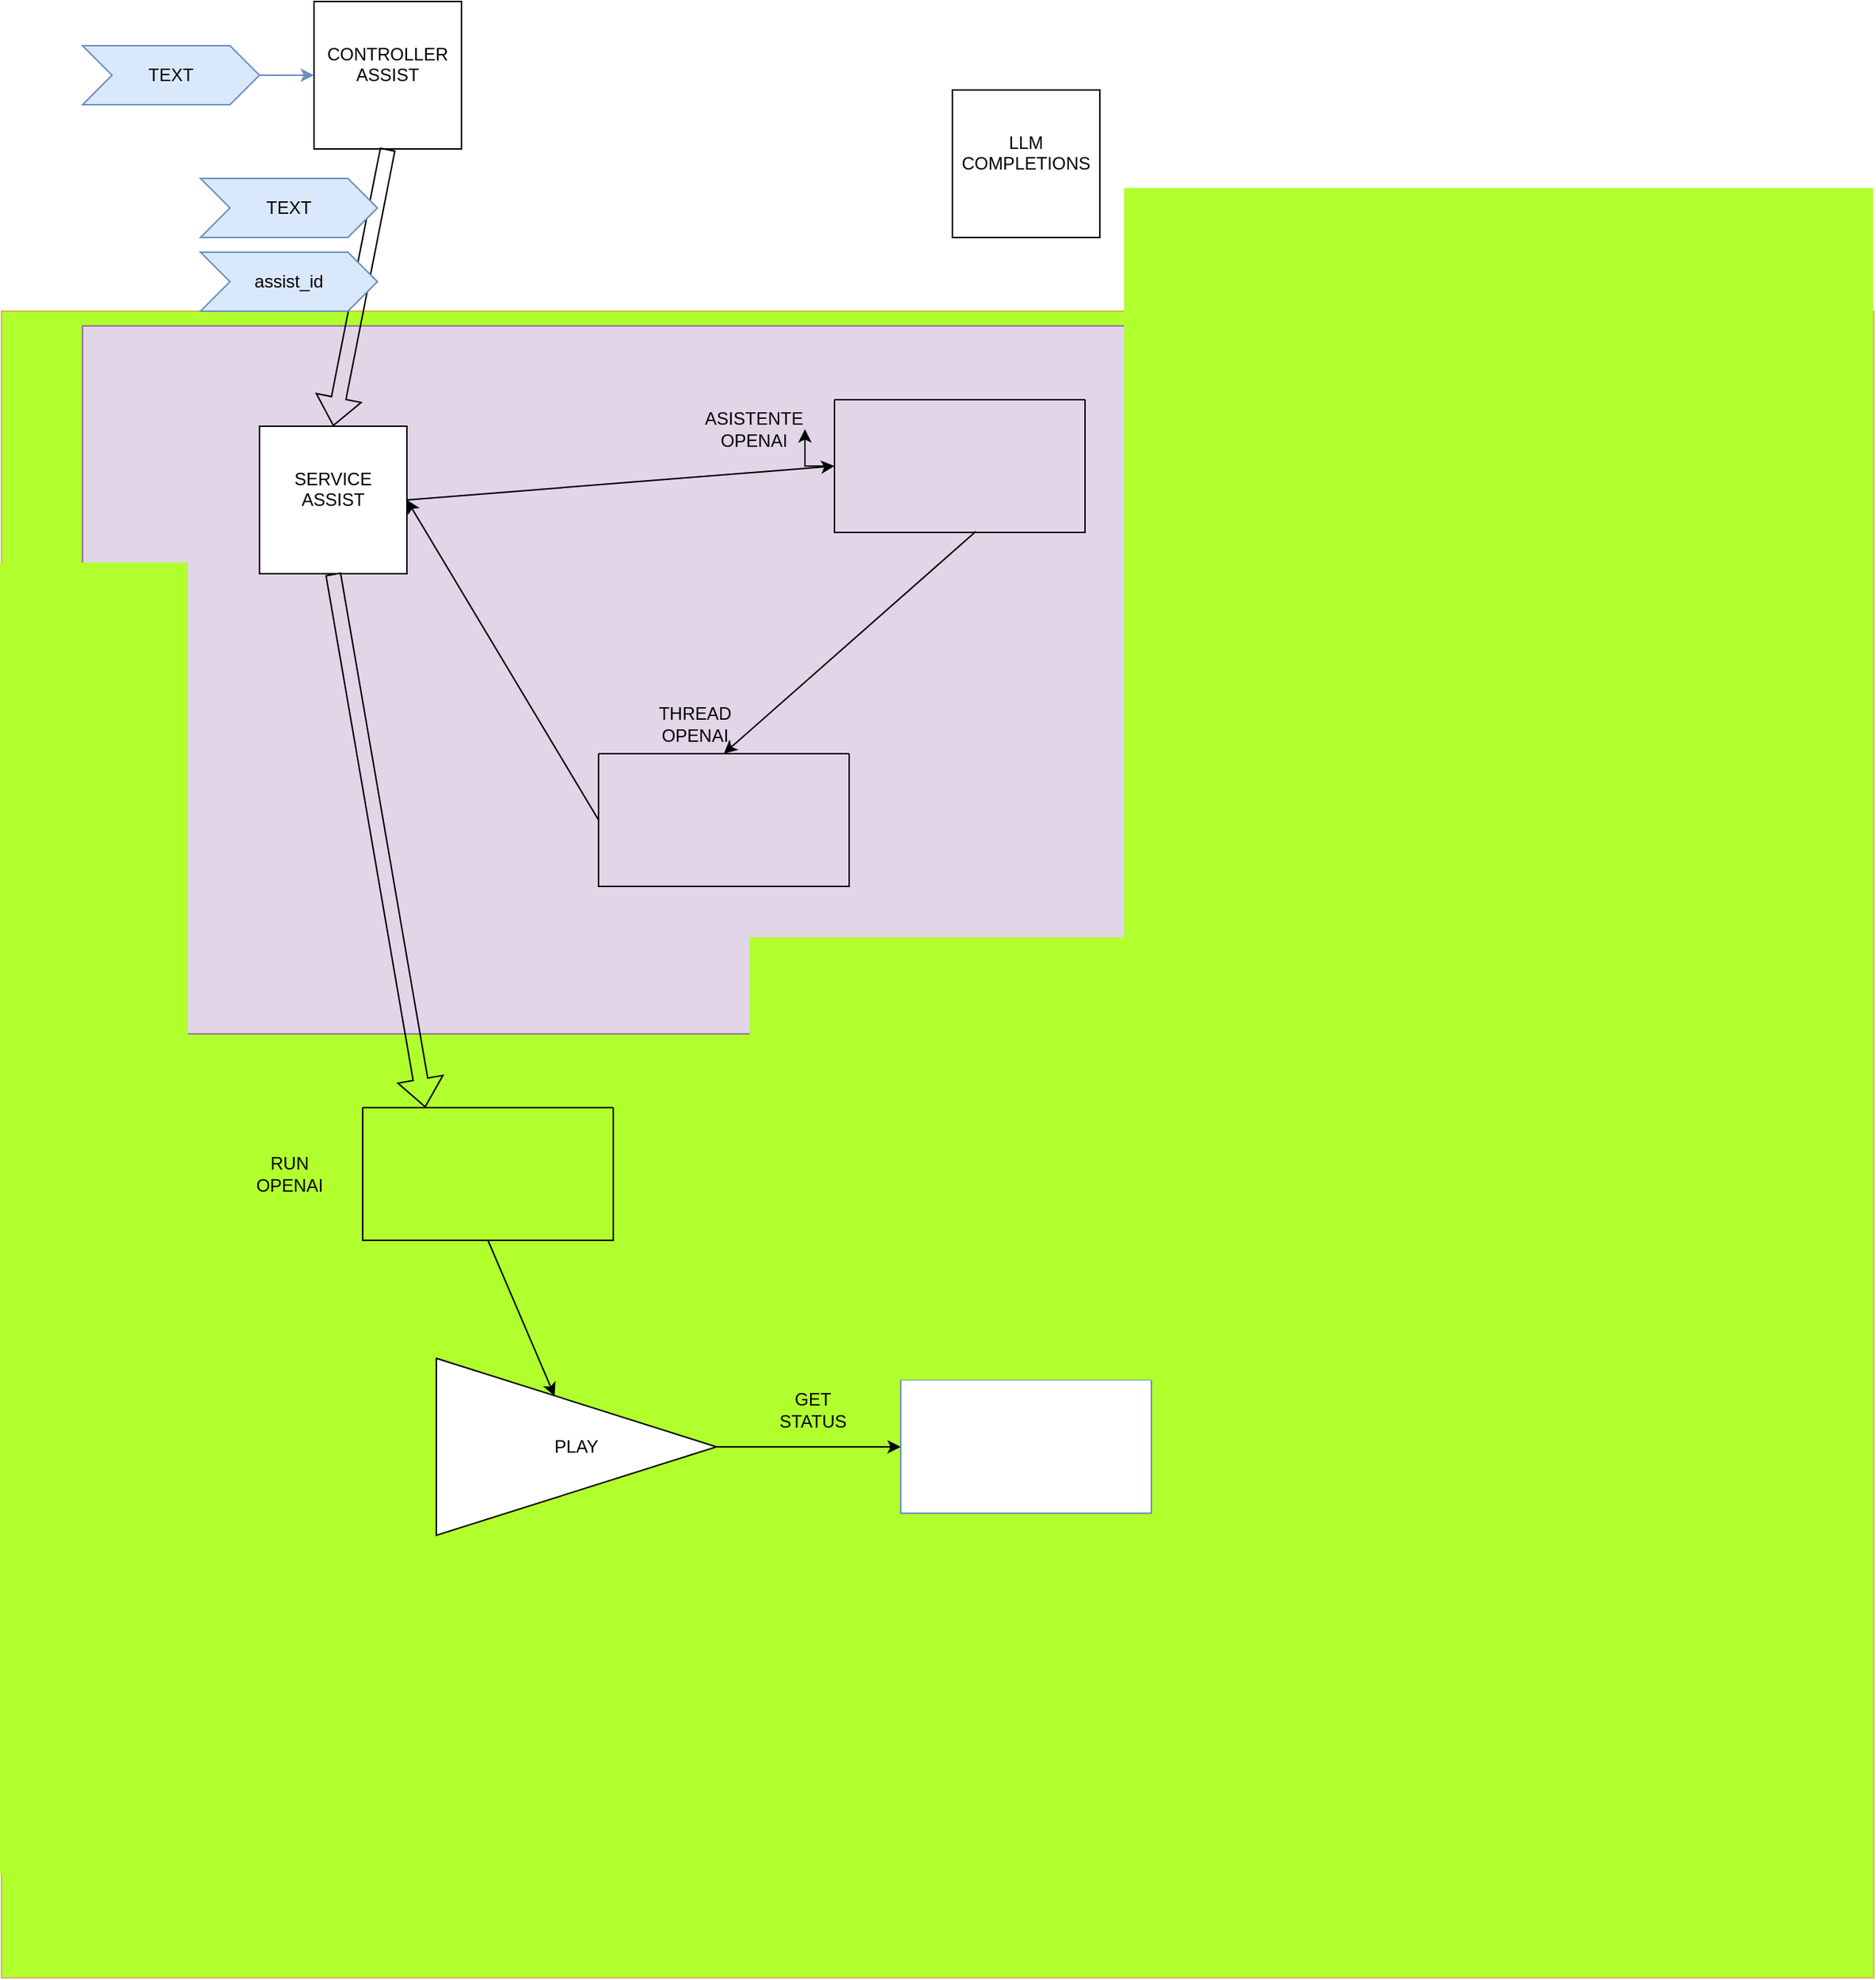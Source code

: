 <mxfile version="24.5.2" type="github">
  <diagram name="Página-1" id="vKtlofxQi3k7T-awhL2F">
    <mxGraphModel dx="3457" dy="1913" grid="1" gridSize="10" guides="1" tooltips="1" connect="1" arrows="1" fold="1" page="1" pageScale="1" pageWidth="2339" pageHeight="3300" math="0" shadow="0">
      <root>
        <mxCell id="0" />
        <mxCell id="1" parent="0" />
        <mxCell id="aYIWuo1kJYECvoePrchr-76" value="" style="whiteSpace=wrap;html=1;fillColor=#B2FF2E;strokeColor=#d6b656;" vertex="1" parent="1">
          <mxGeometry x="535" y="990" width="1270" height="1130" as="geometry" />
        </mxCell>
        <mxCell id="aYIWuo1kJYECvoePrchr-74" value="" style="whiteSpace=wrap;html=1;fillColor=#e1d5e7;strokeColor=#9673a6;" vertex="1" parent="1">
          <mxGeometry x="590" y="1000" width="850" height="480" as="geometry" />
        </mxCell>
        <mxCell id="aYIWuo1kJYECvoePrchr-1" value="CONTROLLER&lt;div&gt;ASSIST&lt;/div&gt;&lt;div&gt;&lt;br&gt;&lt;/div&gt;" style="whiteSpace=wrap;html=1;aspect=fixed;" vertex="1" parent="1">
          <mxGeometry x="747" y="780" width="100" height="100" as="geometry" />
        </mxCell>
        <mxCell id="aYIWuo1kJYECvoePrchr-2" value="&lt;div&gt;LLM COMPLETIONS&lt;/div&gt;&lt;div&gt;&lt;br&gt;&lt;/div&gt;" style="whiteSpace=wrap;html=1;aspect=fixed;" vertex="1" parent="1">
          <mxGeometry x="1180" y="840" width="100" height="100" as="geometry" />
        </mxCell>
        <mxCell id="aYIWuo1kJYECvoePrchr-4" value="&lt;div&gt;SERVICE&lt;/div&gt;&lt;div&gt;ASSIST&lt;/div&gt;&lt;div&gt;&lt;br&gt;&lt;/div&gt;" style="whiteSpace=wrap;html=1;aspect=fixed;" vertex="1" parent="1">
          <mxGeometry x="710" y="1068" width="100" height="100" as="geometry" />
        </mxCell>
        <mxCell id="aYIWuo1kJYECvoePrchr-7" value="" style="edgeStyle=orthogonalEdgeStyle;rounded=0;orthogonalLoop=1;jettySize=auto;html=1;fillColor=#dae8fc;strokeColor=#6c8ebf;" edge="1" parent="1" source="aYIWuo1kJYECvoePrchr-6" target="aYIWuo1kJYECvoePrchr-1">
          <mxGeometry relative="1" as="geometry" />
        </mxCell>
        <mxCell id="aYIWuo1kJYECvoePrchr-6" value="TEXT" style="shape=step;perimeter=stepPerimeter;whiteSpace=wrap;html=1;fixedSize=1;fillColor=#dae8fc;strokeColor=#6c8ebf;" vertex="1" parent="1">
          <mxGeometry x="590" y="810" width="120" height="40" as="geometry" />
        </mxCell>
        <mxCell id="aYIWuo1kJYECvoePrchr-8" value="" style="shape=flexArrow;endArrow=classic;html=1;rounded=0;exitX=0.5;exitY=1;exitDx=0;exitDy=0;entryX=0.5;entryY=0;entryDx=0;entryDy=0;" edge="1" parent="1" source="aYIWuo1kJYECvoePrchr-1" target="aYIWuo1kJYECvoePrchr-4">
          <mxGeometry width="50" height="50" relative="1" as="geometry">
            <mxPoint x="750" y="890" as="sourcePoint" />
            <mxPoint x="800" y="840" as="targetPoint" />
          </mxGeometry>
        </mxCell>
        <mxCell id="aYIWuo1kJYECvoePrchr-9" value="TEXT" style="shape=step;perimeter=stepPerimeter;whiteSpace=wrap;html=1;fixedSize=1;fillColor=#dae8fc;strokeColor=#6c8ebf;" vertex="1" parent="1">
          <mxGeometry x="670" y="900" width="120" height="40" as="geometry" />
        </mxCell>
        <mxCell id="aYIWuo1kJYECvoePrchr-75" value="" style="edgeStyle=orthogonalEdgeStyle;rounded=0;orthogonalLoop=1;jettySize=auto;html=1;" edge="1" parent="1" source="aYIWuo1kJYECvoePrchr-10" target="aYIWuo1kJYECvoePrchr-57">
          <mxGeometry relative="1" as="geometry" />
        </mxCell>
        <mxCell id="aYIWuo1kJYECvoePrchr-10" value="" style="swimlane;startSize=0;" vertex="1" collapsed="1" parent="1">
          <mxGeometry x="1100" y="1050" width="170" height="90" as="geometry">
            <mxRectangle x="1100" y="1050" width="580" height="470" as="alternateBounds" />
          </mxGeometry>
        </mxCell>
        <mxCell id="aYIWuo1kJYECvoePrchr-20" value="" style="whiteSpace=wrap;html=1;aspect=fixed;fillColor=#d5e8d4;strokeColor=#82b366;" vertex="1" parent="aYIWuo1kJYECvoePrchr-10">
          <mxGeometry x="10" y="20" width="340" height="340" as="geometry" />
        </mxCell>
        <mxCell id="aYIWuo1kJYECvoePrchr-14" value="asistente&lt;div&gt;openAI&lt;/div&gt;" style="whiteSpace=wrap;html=1;aspect=fixed;" vertex="1" parent="aYIWuo1kJYECvoePrchr-10">
          <mxGeometry x="230" y="100" width="80" height="80" as="geometry" />
        </mxCell>
        <mxCell id="aYIWuo1kJYECvoePrchr-15" value="Instrucciones" style="shape=step;perimeter=stepPerimeter;whiteSpace=wrap;html=1;fixedSize=1;" vertex="1" parent="aYIWuo1kJYECvoePrchr-10">
          <mxGeometry x="10" y="100" width="150" height="30" as="geometry" />
        </mxCell>
        <mxCell id="aYIWuo1kJYECvoePrchr-13" value="Misión" style="shape=step;perimeter=stepPerimeter;whiteSpace=wrap;html=1;fixedSize=1;" vertex="1" parent="aYIWuo1kJYECvoePrchr-10">
          <mxGeometry x="10" y="50" width="150" height="30" as="geometry" />
        </mxCell>
        <mxCell id="aYIWuo1kJYECvoePrchr-16" value="comandos" style="shape=step;perimeter=stepPerimeter;whiteSpace=wrap;html=1;fixedSize=1;" vertex="1" parent="aYIWuo1kJYECvoePrchr-10">
          <mxGeometry x="10" y="155" width="150" height="30" as="geometry" />
        </mxCell>
        <mxCell id="aYIWuo1kJYECvoePrchr-17" value="PERSONA" style="shape=step;perimeter=stepPerimeter;whiteSpace=wrap;html=1;fixedSize=1;" vertex="1" parent="aYIWuo1kJYECvoePrchr-10">
          <mxGeometry x="10" y="210" width="150" height="30" as="geometry" />
        </mxCell>
        <mxCell id="aYIWuo1kJYECvoePrchr-18" value="&lt;div&gt;NORMAS&lt;/div&gt;" style="shape=step;perimeter=stepPerimeter;whiteSpace=wrap;html=1;fixedSize=1;" vertex="1" parent="aYIWuo1kJYECvoePrchr-10">
          <mxGeometry x="10" y="270" width="150" height="30" as="geometry" />
        </mxCell>
        <mxCell id="aYIWuo1kJYECvoePrchr-19" value="&lt;div&gt;examples&lt;/div&gt;" style="shape=step;perimeter=stepPerimeter;whiteSpace=wrap;html=1;fixedSize=1;" vertex="1" parent="aYIWuo1kJYECvoePrchr-10">
          <mxGeometry x="180" y="270" width="150" height="30" as="geometry" />
        </mxCell>
        <mxCell id="aYIWuo1kJYECvoePrchr-21" value="model" style="rounded=1;whiteSpace=wrap;html=1;" vertex="1" parent="aYIWuo1kJYECvoePrchr-10">
          <mxGeometry x="30" y="390" width="110" height="40" as="geometry" />
        </mxCell>
        <mxCell id="aYIWuo1kJYECvoePrchr-22" value="tools" style="rounded=1;whiteSpace=wrap;html=1;" vertex="1" parent="aYIWuo1kJYECvoePrchr-10">
          <mxGeometry x="180" y="390" width="110" height="40" as="geometry" />
        </mxCell>
        <mxCell id="aYIWuo1kJYECvoePrchr-23" value="temperature" style="rounded=1;whiteSpace=wrap;html=1;" vertex="1" parent="aYIWuo1kJYECvoePrchr-10">
          <mxGeometry x="440" y="320" width="110" height="40" as="geometry" />
        </mxCell>
        <mxCell id="aYIWuo1kJYECvoePrchr-24" value="top-p" style="rounded=1;whiteSpace=wrap;html=1;" vertex="1" parent="aYIWuo1kJYECvoePrchr-10">
          <mxGeometry x="440" y="390" width="110" height="40" as="geometry" />
        </mxCell>
        <mxCell id="aYIWuo1kJYECvoePrchr-12" value="assist_id" style="shape=step;perimeter=stepPerimeter;whiteSpace=wrap;html=1;fixedSize=1;fillColor=#dae8fc;strokeColor=#6c8ebf;" vertex="1" parent="1">
          <mxGeometry x="670" y="950" width="120" height="40" as="geometry" />
        </mxCell>
        <mxCell id="aYIWuo1kJYECvoePrchr-55" value="" style="endArrow=classic;html=1;rounded=0;exitX=1;exitY=0.5;exitDx=0;exitDy=0;entryX=0;entryY=0.5;entryDx=0;entryDy=0;" edge="1" parent="1" source="aYIWuo1kJYECvoePrchr-4" target="aYIWuo1kJYECvoePrchr-10">
          <mxGeometry width="50" height="50" relative="1" as="geometry">
            <mxPoint x="780" y="1060" as="sourcePoint" />
            <mxPoint x="830" y="1010" as="targetPoint" />
          </mxGeometry>
        </mxCell>
        <mxCell id="aYIWuo1kJYECvoePrchr-57" value="ASISTENTE&lt;div&gt;OPENAI&lt;/div&gt;" style="text;html=1;align=center;verticalAlign=middle;resizable=0;points=[];autosize=1;strokeColor=none;fillColor=none;" vertex="1" parent="1">
          <mxGeometry x="1000" y="1050" width="90" height="40" as="geometry" />
        </mxCell>
        <mxCell id="aYIWuo1kJYECvoePrchr-58" value="" style="swimlane;startSize=0;" vertex="1" collapsed="1" parent="1">
          <mxGeometry x="940" y="1290" width="170" height="90" as="geometry">
            <mxRectangle x="940" y="1290" width="410" height="160" as="alternateBounds" />
          </mxGeometry>
        </mxCell>
        <mxCell id="aYIWuo1kJYECvoePrchr-59" value="" style="whiteSpace=wrap;html=1;fillColor=#f8cecc;strokeColor=#b85450;" vertex="1" parent="aYIWuo1kJYECvoePrchr-58">
          <mxGeometry x="10" y="20" width="340" height="130" as="geometry" />
        </mxCell>
        <mxCell id="aYIWuo1kJYECvoePrchr-60" value="thread" style="whiteSpace=wrap;html=1;aspect=fixed;" vertex="1" parent="aYIWuo1kJYECvoePrchr-58">
          <mxGeometry x="230" y="45" width="80" height="80" as="geometry" />
        </mxCell>
        <mxCell id="aYIWuo1kJYECvoePrchr-62" value="asistente_id" style="shape=step;perimeter=stepPerimeter;whiteSpace=wrap;html=1;fixedSize=1;" vertex="1" parent="aYIWuo1kJYECvoePrchr-58">
          <mxGeometry x="20" y="60" width="150" height="30" as="geometry" />
        </mxCell>
        <mxCell id="aYIWuo1kJYECvoePrchr-72" value="" style="endArrow=classic;html=1;rounded=0;exitX=0.564;exitY=0.993;exitDx=0;exitDy=0;entryX=0.5;entryY=0;entryDx=0;entryDy=0;exitPerimeter=0;" edge="1" parent="1" source="aYIWuo1kJYECvoePrchr-10" target="aYIWuo1kJYECvoePrchr-58">
          <mxGeometry width="50" height="50" relative="1" as="geometry">
            <mxPoint x="880" y="1390" as="sourcePoint" />
            <mxPoint x="930" y="1340" as="targetPoint" />
          </mxGeometry>
        </mxCell>
        <mxCell id="aYIWuo1kJYECvoePrchr-73" value="&lt;div&gt;THREAD&lt;/div&gt;&lt;div&gt;OPENAI&lt;/div&gt;" style="text;html=1;align=center;verticalAlign=middle;resizable=0;points=[];autosize=1;strokeColor=none;fillColor=none;" vertex="1" parent="1">
          <mxGeometry x="970" y="1250" width="70" height="40" as="geometry" />
        </mxCell>
        <mxCell id="aYIWuo1kJYECvoePrchr-78" value="" style="swimlane;startSize=0;" vertex="1" collapsed="1" parent="1">
          <mxGeometry x="780" y="1530" width="170" height="90" as="geometry">
            <mxRectangle x="780" y="1530" width="550" height="250" as="alternateBounds" />
          </mxGeometry>
        </mxCell>
        <mxCell id="aYIWuo1kJYECvoePrchr-79" value="" style="whiteSpace=wrap;html=1;fillColor=#f8cecc;strokeColor=#b85450;" vertex="1" parent="aYIWuo1kJYECvoePrchr-78">
          <mxGeometry x="10" y="20" width="410" height="180" as="geometry" />
        </mxCell>
        <mxCell id="aYIWuo1kJYECvoePrchr-80" value="RUN" style="whiteSpace=wrap;html=1;aspect=fixed;" vertex="1" parent="aYIWuo1kJYECvoePrchr-78">
          <mxGeometry x="230" y="45" width="80" height="80" as="geometry" />
        </mxCell>
        <mxCell id="aYIWuo1kJYECvoePrchr-81" value="asistente_id" style="shape=step;perimeter=stepPerimeter;whiteSpace=wrap;html=1;fixedSize=1;" vertex="1" parent="aYIWuo1kJYECvoePrchr-78">
          <mxGeometry x="20" y="30" width="140" height="20" as="geometry" />
        </mxCell>
        <mxCell id="aYIWuo1kJYECvoePrchr-83" value="thread_id" style="shape=step;perimeter=stepPerimeter;whiteSpace=wrap;html=1;fixedSize=1;" vertex="1" parent="aYIWuo1kJYECvoePrchr-78">
          <mxGeometry x="20" y="60" width="140" height="20" as="geometry" />
        </mxCell>
        <mxCell id="aYIWuo1kJYECvoePrchr-85" value="start message user" style="shape=step;perimeter=stepPerimeter;whiteSpace=wrap;html=1;fixedSize=1;" vertex="1" parent="aYIWuo1kJYECvoePrchr-78">
          <mxGeometry x="20" y="90" width="140" height="20" as="geometry" />
        </mxCell>
        <mxCell id="aYIWuo1kJYECvoePrchr-86" value="add more instructs" style="shape=step;perimeter=stepPerimeter;whiteSpace=wrap;html=1;fixedSize=1;fillColor=#a20025;fontColor=#ffffff;strokeColor=#6F0000;" vertex="1" parent="aYIWuo1kJYECvoePrchr-78">
          <mxGeometry x="20" y="125" width="140" height="20" as="geometry" />
        </mxCell>
        <mxCell id="aYIWuo1kJYECvoePrchr-87" value="add more tools" style="shape=step;perimeter=stepPerimeter;whiteSpace=wrap;html=1;fixedSize=1;fillColor=#a20025;fontColor=#ffffff;strokeColor=#6F0000;" vertex="1" parent="aYIWuo1kJYECvoePrchr-78">
          <mxGeometry x="20" y="160" width="140" height="20" as="geometry" />
        </mxCell>
        <mxCell id="aYIWuo1kJYECvoePrchr-82" value="" style="endArrow=classic;html=1;rounded=0;exitX=0;exitY=0.5;exitDx=0;exitDy=0;entryX=1;entryY=0.5;entryDx=0;entryDy=0;" edge="1" parent="1" source="aYIWuo1kJYECvoePrchr-58" target="aYIWuo1kJYECvoePrchr-4">
          <mxGeometry width="50" height="50" relative="1" as="geometry">
            <mxPoint x="1160" y="1460" as="sourcePoint" />
            <mxPoint x="1210" y="1410" as="targetPoint" />
          </mxGeometry>
        </mxCell>
        <mxCell id="aYIWuo1kJYECvoePrchr-88" value="" style="shape=flexArrow;endArrow=classic;html=1;rounded=0;exitX=0.5;exitY=1;exitDx=0;exitDy=0;entryX=0.25;entryY=0;entryDx=0;entryDy=0;" edge="1" parent="1" source="aYIWuo1kJYECvoePrchr-4" target="aYIWuo1kJYECvoePrchr-78">
          <mxGeometry width="50" height="50" relative="1" as="geometry">
            <mxPoint x="1060" y="1630" as="sourcePoint" />
            <mxPoint x="1110" y="1580" as="targetPoint" />
          </mxGeometry>
        </mxCell>
        <mxCell id="aYIWuo1kJYECvoePrchr-89" value="&lt;div&gt;RUN&lt;/div&gt;&lt;div&gt;OPENAI&lt;/div&gt;" style="text;html=1;align=center;verticalAlign=middle;resizable=0;points=[];autosize=1;strokeColor=none;fillColor=none;" vertex="1" parent="1">
          <mxGeometry x="695" y="1555" width="70" height="40" as="geometry" />
        </mxCell>
        <mxCell id="aYIWuo1kJYECvoePrchr-172" style="edgeStyle=orthogonalEdgeStyle;rounded=0;orthogonalLoop=1;jettySize=auto;html=1;entryX=0;entryY=0.5;entryDx=0;entryDy=0;" edge="1" parent="1" source="aYIWuo1kJYECvoePrchr-90" target="aYIWuo1kJYECvoePrchr-132">
          <mxGeometry relative="1" as="geometry" />
        </mxCell>
        <mxCell id="aYIWuo1kJYECvoePrchr-90" value="PLAY" style="triangle;whiteSpace=wrap;html=1;" vertex="1" parent="1">
          <mxGeometry x="830" y="1700" width="190" height="120" as="geometry" />
        </mxCell>
        <mxCell id="aYIWuo1kJYECvoePrchr-132" value="" style="swimlane;startSize=0;fillColor=#B5739D;strokeColor=#6c8ebf;gradientColor=none;swimlaneFillColor=default;" vertex="1" collapsed="1" parent="1">
          <mxGeometry x="1145" y="1715" width="170" height="90" as="geometry">
            <mxRectangle x="1145" y="1715" width="840" height="815" as="alternateBounds" />
          </mxGeometry>
        </mxCell>
        <mxCell id="aYIWuo1kJYECvoePrchr-142" value="" style="shape=flexArrow;endArrow=classic;html=1;rounded=0;entryX=0;entryY=0.5;entryDx=0;entryDy=0;fillColor=#f8cecc;strokeColor=#b85450;" edge="1" parent="aYIWuo1kJYECvoePrchr-132" target="aYIWuo1kJYECvoePrchr-145" source="aYIWuo1kJYECvoePrchr-132">
          <mxGeometry width="50" height="50" relative="1" as="geometry">
            <mxPoint x="100" y="407.5" as="sourcePoint" />
            <mxPoint x="300" y="37.5" as="targetPoint" />
          </mxGeometry>
        </mxCell>
        <mxCell id="aYIWuo1kJYECvoePrchr-143" style="edgeStyle=orthogonalEdgeStyle;rounded=0;orthogonalLoop=1;jettySize=auto;html=1;" edge="1" parent="aYIWuo1kJYECvoePrchr-132" source="aYIWuo1kJYECvoePrchr-145" target="aYIWuo1kJYECvoePrchr-159">
          <mxGeometry relative="1" as="geometry" />
        </mxCell>
        <mxCell id="aYIWuo1kJYECvoePrchr-144" style="edgeStyle=orthogonalEdgeStyle;rounded=0;orthogonalLoop=1;jettySize=auto;html=1;" edge="1" parent="aYIWuo1kJYECvoePrchr-132" source="aYIWuo1kJYECvoePrchr-170" target="aYIWuo1kJYECvoePrchr-156">
          <mxGeometry relative="1" as="geometry">
            <Array as="points">
              <mxPoint x="185" y="447.5" />
            </Array>
          </mxGeometry>
        </mxCell>
        <mxCell id="aYIWuo1kJYECvoePrchr-145" value="STATUS" style="whiteSpace=wrap;html=1;aspect=fixed;fillColor=#f8cecc;strokeColor=#b85450;" vertex="1" parent="aYIWuo1kJYECvoePrchr-132">
          <mxGeometry x="340" y="337.5" width="120" height="120" as="geometry" />
        </mxCell>
        <mxCell id="aYIWuo1kJYECvoePrchr-146" style="edgeStyle=orthogonalEdgeStyle;rounded=0;orthogonalLoop=1;jettySize=auto;html=1;" edge="1" parent="aYIWuo1kJYECvoePrchr-132" source="aYIWuo1kJYECvoePrchr-147">
          <mxGeometry relative="1" as="geometry">
            <mxPoint x="320" y="387.5" as="targetPoint" />
          </mxGeometry>
        </mxCell>
        <mxCell id="aYIWuo1kJYECvoePrchr-147" value="&lt;div style=&quot;color: rgb(204, 204, 204); background-color: rgb(31, 31, 31); font-family: Consolas, &amp;quot;Courier New&amp;quot;, monospace; font-size: 14px; line-height: 19px; white-space: pre;&quot;&gt;&lt;span style=&quot;color: #9cdcfe;&quot;&gt;ESTADO_RUN_QUEUED&lt;/span&gt;&lt;/div&gt;" style="shape=card;whiteSpace=wrap;html=1;size=0;fillColor=#fff2cc;strokeColor=#d6b656;" vertex="1" parent="aYIWuo1kJYECvoePrchr-132">
          <mxGeometry x="390" y="227.5" width="40" height="50" as="geometry" />
        </mxCell>
        <mxCell id="aYIWuo1kJYECvoePrchr-148" style="edgeStyle=orthogonalEdgeStyle;rounded=0;orthogonalLoop=1;jettySize=auto;html=1;" edge="1" parent="aYIWuo1kJYECvoePrchr-132" source="aYIWuo1kJYECvoePrchr-149">
          <mxGeometry relative="1" as="geometry">
            <mxPoint x="250" y="375" as="targetPoint" />
            <Array as="points">
              <mxPoint x="575" y="187.5" />
              <mxPoint x="251" y="187.5" />
              <mxPoint x="251" y="367.5" />
              <mxPoint x="250" y="367.5" />
            </Array>
          </mxGeometry>
        </mxCell>
        <mxCell id="aYIWuo1kJYECvoePrchr-149" value="&lt;div style=&quot;color: rgb(204, 204, 204); background-color: rgb(31, 31, 31); font-family: Consolas, &amp;quot;Courier New&amp;quot;, monospace; font-size: 14px; line-height: 19px; white-space: pre;&quot;&gt;&lt;div style=&quot;line-height: 19px;&quot;&gt;&lt;span style=&quot;color: #9cdcfe;&quot;&gt;ESTADO_RUN_IN_PROGRESS&lt;/span&gt;&lt;/div&gt;&lt;/div&gt;" style="shape=card;whiteSpace=wrap;html=1;fillColor=#ffe6cc;strokeColor=#d79b00;" vertex="1" parent="aYIWuo1kJYECvoePrchr-132">
          <mxGeometry x="550" y="227.5" width="50" height="80" as="geometry" />
        </mxCell>
        <mxCell id="aYIWuo1kJYECvoePrchr-150" style="edgeStyle=orthogonalEdgeStyle;rounded=0;orthogonalLoop=1;jettySize=auto;html=1;exitX=0;exitY=0;exitDx=30;exitDy=0;exitPerimeter=0;" edge="1" parent="aYIWuo1kJYECvoePrchr-132" source="aYIWuo1kJYECvoePrchr-151">
          <mxGeometry relative="1" as="geometry">
            <mxPoint x="180" y="365" as="targetPoint" />
            <Array as="points">
              <mxPoint x="690" y="147.5" />
              <mxPoint x="181" y="147.5" />
              <mxPoint x="181" y="327.5" />
              <mxPoint x="180" y="327.5" />
            </Array>
          </mxGeometry>
        </mxCell>
        <mxCell id="aYIWuo1kJYECvoePrchr-151" value="&lt;div style=&quot;color: rgb(204, 204, 204); background-color: rgb(31, 31, 31); font-family: Consolas, &amp;quot;Courier New&amp;quot;, monospace; font-size: 14px; line-height: 19px; white-space: pre;&quot;&gt;&lt;div style=&quot;line-height: 19px;&quot;&gt;&lt;span style=&quot;color: #9cdcfe;&quot;&gt;ESTADO_RUN_REQUIRED_ACTION&lt;/span&gt;&lt;/div&gt;&lt;/div&gt;" style="shape=card;whiteSpace=wrap;html=1;fillColor=#dae8fc;strokeColor=#6c8ebf;" vertex="1" parent="aYIWuo1kJYECvoePrchr-132">
          <mxGeometry x="660" y="142.5" width="50" height="60" as="geometry" />
        </mxCell>
        <mxCell id="aYIWuo1kJYECvoePrchr-152" style="edgeStyle=orthogonalEdgeStyle;rounded=0;orthogonalLoop=1;jettySize=auto;html=1;entryX=0.5;entryY=1;entryDx=0;entryDy=0;entryPerimeter=0;" edge="1" parent="aYIWuo1kJYECvoePrchr-132" source="aYIWuo1kJYECvoePrchr-145" target="aYIWuo1kJYECvoePrchr-151">
          <mxGeometry relative="1" as="geometry" />
        </mxCell>
        <mxCell id="aYIWuo1kJYECvoePrchr-153" style="edgeStyle=orthogonalEdgeStyle;rounded=0;orthogonalLoop=1;jettySize=auto;html=1;entryX=0.5;entryY=1;entryDx=0;entryDy=0;entryPerimeter=0;" edge="1" parent="aYIWuo1kJYECvoePrchr-132" source="aYIWuo1kJYECvoePrchr-145" target="aYIWuo1kJYECvoePrchr-149">
          <mxGeometry relative="1" as="geometry" />
        </mxCell>
        <mxCell id="aYIWuo1kJYECvoePrchr-154" style="edgeStyle=orthogonalEdgeStyle;rounded=0;orthogonalLoop=1;jettySize=auto;html=1;entryX=0.5;entryY=1;entryDx=0;entryDy=0;entryPerimeter=0;" edge="1" parent="aYIWuo1kJYECvoePrchr-132" source="aYIWuo1kJYECvoePrchr-163" target="aYIWuo1kJYECvoePrchr-147">
          <mxGeometry relative="1" as="geometry" />
        </mxCell>
        <mxCell id="aYIWuo1kJYECvoePrchr-155" value="RETRY" style="ellipse;whiteSpace=wrap;html=1;aspect=fixed;fillColor=#ffe6cc;strokeColor=#d79b00;" vertex="1" parent="aYIWuo1kJYECvoePrchr-132">
          <mxGeometry x="560" y="347.5" width="70" height="70" as="geometry" />
        </mxCell>
        <mxCell id="aYIWuo1kJYECvoePrchr-156" value="&lt;div style=&quot;color: rgb(204, 204, 204); background-color: rgb(31, 31, 31); font-family: Consolas, &amp;quot;Courier New&amp;quot;, monospace; font-size: 14px; line-height: 19px; white-space: pre;&quot;&gt;&lt;div style=&quot;line-height: 19px;&quot;&gt;&lt;div style=&quot;line-height: 19px;&quot;&gt;&lt;span style=&quot;color: #9cdcfe;&quot;&gt;ESTADO_RUN_CANCELLING&lt;/span&gt;&lt;/div&gt;&lt;/div&gt;&lt;/div&gt;" style="shape=card;whiteSpace=wrap;html=1;fillColor=#f8cecc;strokeColor=#b85450;" vertex="1" parent="aYIWuo1kJYECvoePrchr-132">
          <mxGeometry x="160" y="537.5" width="50" height="60" as="geometry" />
        </mxCell>
        <mxCell id="aYIWuo1kJYECvoePrchr-157" value="&lt;div style=&quot;color: rgb(204, 204, 204); background-color: rgb(31, 31, 31); font-family: Consolas, &amp;quot;Courier New&amp;quot;, monospace; font-size: 14px; line-height: 19px; white-space: pre;&quot;&gt;&lt;div style=&quot;line-height: 19px;&quot;&gt;&lt;div style=&quot;line-height: 19px;&quot;&gt;&lt;div style=&quot;line-height: 19px;&quot;&gt;&lt;span style=&quot;color: #9cdcfe;&quot;&gt;ESTADO_RUN_CANCELLED&lt;/span&gt;&lt;/div&gt;&lt;/div&gt;&lt;/div&gt;&lt;/div&gt;" style="shape=card;whiteSpace=wrap;html=1;fillColor=#f8cecc;strokeColor=#b85450;" vertex="1" parent="aYIWuo1kJYECvoePrchr-132">
          <mxGeometry x="390" y="517.5" width="50" height="60" as="geometry" />
        </mxCell>
        <mxCell id="aYIWuo1kJYECvoePrchr-176" style="edgeStyle=orthogonalEdgeStyle;rounded=0;orthogonalLoop=1;jettySize=auto;html=1;entryX=1;entryY=0.5;entryDx=0;entryDy=0;" edge="1" parent="aYIWuo1kJYECvoePrchr-132" source="aYIWuo1kJYECvoePrchr-158" target="aYIWuo1kJYECvoePrchr-175">
          <mxGeometry relative="1" as="geometry" />
        </mxCell>
        <mxCell id="aYIWuo1kJYECvoePrchr-158" value="&lt;br&gt;&lt;div style=&quot;color: #cccccc;background-color: #1f1f1f;font-family: Consolas, &#39;Courier New&#39;, monospace;font-weight: normal;font-size: 14px;line-height: 19px;white-space: pre;&quot;&gt;&lt;div&gt;&lt;span style=&quot;color: #9cdcfe;&quot;&gt;ESTADO_RUN_EXPIRED&lt;/span&gt;&lt;/div&gt;&lt;/div&gt;&lt;br&gt;10 MIN" style="shape=card;whiteSpace=wrap;html=1;fillColor=#ffe6cc;strokeColor=#d79b00;" vertex="1" parent="aYIWuo1kJYECvoePrchr-132">
          <mxGeometry x="630" y="527.5" width="70" height="72.5" as="geometry" />
        </mxCell>
        <mxCell id="aYIWuo1kJYECvoePrchr-179" style="edgeStyle=orthogonalEdgeStyle;rounded=0;orthogonalLoop=1;jettySize=auto;html=1;entryX=0;entryY=0.5;entryDx=0;entryDy=0;" edge="1" parent="aYIWuo1kJYECvoePrchr-132" source="aYIWuo1kJYECvoePrchr-159" target="aYIWuo1kJYECvoePrchr-175">
          <mxGeometry relative="1" as="geometry" />
        </mxCell>
        <mxCell id="aYIWuo1kJYECvoePrchr-159" value="&lt;div style=&quot;color: rgb(204, 204, 204); background-color: rgb(31, 31, 31); font-family: Consolas, &amp;quot;Courier New&amp;quot;, monospace; font-size: 14px; line-height: 19px; white-space: pre;&quot;&gt;&lt;div style=&quot;line-height: 19px;&quot;&gt;&lt;div style=&quot;line-height: 19px;&quot;&gt;&lt;div style=&quot;line-height: 19px;&quot;&gt;&lt;span style=&quot;color: #9cdcfe;&quot;&gt;ESTADO_RUN_FAILED&lt;/span&gt;&lt;/div&gt;&lt;/div&gt;&lt;/div&gt;&lt;/div&gt;" style="shape=card;whiteSpace=wrap;html=1;fillColor=#f8cecc;strokeColor=#b85450;" vertex="1" parent="aYIWuo1kJYECvoePrchr-132">
          <mxGeometry x="300" y="607.5" width="50" height="60" as="geometry" />
        </mxCell>
        <mxCell id="aYIWuo1kJYECvoePrchr-177" style="edgeStyle=orthogonalEdgeStyle;rounded=0;orthogonalLoop=1;jettySize=auto;html=1;" edge="1" parent="aYIWuo1kJYECvoePrchr-132" source="aYIWuo1kJYECvoePrchr-160" target="aYIWuo1kJYECvoePrchr-175">
          <mxGeometry relative="1" as="geometry" />
        </mxCell>
        <mxCell id="aYIWuo1kJYECvoePrchr-160" value="&lt;div style=&quot;color: rgb(204, 204, 204); background-color: rgb(31, 31, 31); font-family: Consolas, &amp;quot;Courier New&amp;quot;, monospace; font-size: 14px; line-height: 19px; white-space: pre;&quot;&gt;&lt;div style=&quot;line-height: 19px;&quot;&gt;&lt;div style=&quot;line-height: 19px;&quot;&gt;&lt;div style=&quot;line-height: 19px;&quot;&gt;&lt;span style=&quot;color: #9cdcfe;&quot;&gt;ESTADO_RUN_COMPLETED&lt;/span&gt;&lt;/div&gt;&lt;/div&gt;&lt;/div&gt;&lt;/div&gt;" style="shape=card;whiteSpace=wrap;html=1;fillColor=#d5e8d4;strokeColor=#82b366;" vertex="1" parent="aYIWuo1kJYECvoePrchr-132">
          <mxGeometry x="510" y="597.5" width="50" height="60" as="geometry" />
        </mxCell>
        <mxCell id="aYIWuo1kJYECvoePrchr-161" style="edgeStyle=orthogonalEdgeStyle;rounded=0;orthogonalLoop=1;jettySize=auto;html=1;entryX=0;entryY=0;entryDx=30;entryDy=0;entryPerimeter=0;" edge="1" parent="aYIWuo1kJYECvoePrchr-132" source="aYIWuo1kJYECvoePrchr-145" target="aYIWuo1kJYECvoePrchr-158">
          <mxGeometry relative="1" as="geometry">
            <Array as="points">
              <mxPoint x="660" y="457.5" />
            </Array>
          </mxGeometry>
        </mxCell>
        <mxCell id="aYIWuo1kJYECvoePrchr-162" value="" style="edgeStyle=orthogonalEdgeStyle;rounded=0;orthogonalLoop=1;jettySize=auto;html=1;entryX=0.5;entryY=1;entryDx=0;entryDy=0;entryPerimeter=0;" edge="1" parent="aYIWuo1kJYECvoePrchr-132" source="aYIWuo1kJYECvoePrchr-145" target="aYIWuo1kJYECvoePrchr-163">
          <mxGeometry relative="1" as="geometry">
            <mxPoint x="400" y="337.5" as="sourcePoint" />
            <mxPoint x="410" y="277.5" as="targetPoint" />
          </mxGeometry>
        </mxCell>
        <mxCell id="aYIWuo1kJYECvoePrchr-163" value="RETRY" style="ellipse;whiteSpace=wrap;html=1;aspect=fixed;fillColor=#ffe6cc;strokeColor=#d79b00;" vertex="1" parent="aYIWuo1kJYECvoePrchr-132">
          <mxGeometry x="385" y="297.5" width="30" height="30" as="geometry" />
        </mxCell>
        <mxCell id="aYIWuo1kJYECvoePrchr-164" value="STOP" style="ellipse;whiteSpace=wrap;html=1;aspect=fixed;fillColor=#f8cecc;strokeColor=#b85450;" vertex="1" parent="aYIWuo1kJYECvoePrchr-132">
          <mxGeometry x="550" y="437.5" width="30" height="30" as="geometry" />
        </mxCell>
        <mxCell id="aYIWuo1kJYECvoePrchr-165" style="edgeStyle=orthogonalEdgeStyle;rounded=0;orthogonalLoop=1;jettySize=auto;html=1;entryX=0;entryY=0;entryDx=40;entryDy=0;entryPerimeter=0;" edge="1" parent="aYIWuo1kJYECvoePrchr-132" source="aYIWuo1kJYECvoePrchr-168" target="aYIWuo1kJYECvoePrchr-157">
          <mxGeometry relative="1" as="geometry" />
        </mxCell>
        <mxCell id="aYIWuo1kJYECvoePrchr-166" style="edgeStyle=orthogonalEdgeStyle;rounded=0;orthogonalLoop=1;jettySize=auto;html=1;entryX=0;entryY=0;entryDx=40;entryDy=0;entryPerimeter=0;" edge="1" parent="aYIWuo1kJYECvoePrchr-132" source="aYIWuo1kJYECvoePrchr-145" target="aYIWuo1kJYECvoePrchr-160">
          <mxGeometry relative="1" as="geometry">
            <Array as="points">
              <mxPoint x="400" y="477.5" />
              <mxPoint x="550" y="477.5" />
            </Array>
          </mxGeometry>
        </mxCell>
        <mxCell id="aYIWuo1kJYECvoePrchr-167" value="" style="edgeStyle=orthogonalEdgeStyle;rounded=0;orthogonalLoop=1;jettySize=auto;html=1;entryX=0;entryY=0;entryDx=40;entryDy=0;entryPerimeter=0;" edge="1" parent="aYIWuo1kJYECvoePrchr-132" source="aYIWuo1kJYECvoePrchr-145" target="aYIWuo1kJYECvoePrchr-168">
          <mxGeometry relative="1" as="geometry">
            <mxPoint x="400" y="457.5" as="sourcePoint" />
            <mxPoint x="430" y="517.5" as="targetPoint" />
          </mxGeometry>
        </mxCell>
        <mxCell id="aYIWuo1kJYECvoePrchr-168" value="STOP" style="ellipse;whiteSpace=wrap;html=1;aspect=fixed;fillColor=#f8cecc;strokeColor=#b85450;" vertex="1" parent="aYIWuo1kJYECvoePrchr-132">
          <mxGeometry x="390" y="467.5" width="30" height="30" as="geometry" />
        </mxCell>
        <mxCell id="aYIWuo1kJYECvoePrchr-169" value="" style="edgeStyle=orthogonalEdgeStyle;rounded=0;orthogonalLoop=1;jettySize=auto;html=1;" edge="1" parent="aYIWuo1kJYECvoePrchr-132" source="aYIWuo1kJYECvoePrchr-145" target="aYIWuo1kJYECvoePrchr-170">
          <mxGeometry relative="1" as="geometry">
            <mxPoint x="340" y="447.5" as="sourcePoint" />
            <mxPoint x="185" y="537.5" as="targetPoint" />
            <Array as="points">
              <mxPoint x="270" y="437.5" />
              <mxPoint x="270" y="452.5" />
            </Array>
          </mxGeometry>
        </mxCell>
        <mxCell id="aYIWuo1kJYECvoePrchr-170" value="STOP" style="ellipse;whiteSpace=wrap;html=1;aspect=fixed;fillColor=#f8cecc;strokeColor=#b85450;" vertex="1" parent="aYIWuo1kJYECvoePrchr-132">
          <mxGeometry x="170" y="437.5" width="30" height="30" as="geometry" />
        </mxCell>
        <mxCell id="aYIWuo1kJYECvoePrchr-171" value="" style="endArrow=none;html=1;rounded=0;" edge="1" parent="aYIWuo1kJYECvoePrchr-132">
          <mxGeometry width="50" height="50" relative="1" as="geometry">
            <mxPoint x="620" y="337.5" as="sourcePoint" />
            <mxPoint x="670" y="287.5" as="targetPoint" />
          </mxGeometry>
        </mxCell>
        <mxCell id="aYIWuo1kJYECvoePrchr-181" style="edgeStyle=orthogonalEdgeStyle;rounded=0;orthogonalLoop=1;jettySize=auto;html=1;entryX=0.5;entryY=1;entryDx=0;entryDy=0;" edge="1" parent="aYIWuo1kJYECvoePrchr-132" source="aYIWuo1kJYECvoePrchr-175" target="aYIWuo1kJYECvoePrchr-132">
          <mxGeometry relative="1" as="geometry" />
        </mxCell>
        <mxCell id="aYIWuo1kJYECvoePrchr-175" value="END RUN" style="ellipse;whiteSpace=wrap;html=1;aspect=fixed;fillColor=#d5e8d4;strokeColor=#82b366;" vertex="1" parent="aYIWuo1kJYECvoePrchr-132">
          <mxGeometry x="365" y="667.5" width="130" height="130" as="geometry" />
        </mxCell>
        <mxCell id="aYIWuo1kJYECvoePrchr-178" style="edgeStyle=orthogonalEdgeStyle;rounded=0;orthogonalLoop=1;jettySize=auto;html=1;entryX=0.402;entryY=0.031;entryDx=0;entryDy=0;entryPerimeter=0;" edge="1" parent="aYIWuo1kJYECvoePrchr-132" source="aYIWuo1kJYECvoePrchr-157" target="aYIWuo1kJYECvoePrchr-175">
          <mxGeometry relative="1" as="geometry" />
        </mxCell>
        <mxCell id="aYIWuo1kJYECvoePrchr-180" style="edgeStyle=orthogonalEdgeStyle;rounded=0;orthogonalLoop=1;jettySize=auto;html=1;entryX=0.006;entryY=0.416;entryDx=0;entryDy=0;entryPerimeter=0;" edge="1" parent="aYIWuo1kJYECvoePrchr-132" source="aYIWuo1kJYECvoePrchr-156" target="aYIWuo1kJYECvoePrchr-175">
          <mxGeometry relative="1" as="geometry" />
        </mxCell>
        <mxCell id="aYIWuo1kJYECvoePrchr-173" value="&lt;div&gt;GET&lt;/div&gt;&lt;div&gt;STATUS&lt;/div&gt;" style="text;html=1;align=center;verticalAlign=middle;resizable=0;points=[];autosize=1;strokeColor=none;fillColor=none;" vertex="1" parent="1">
          <mxGeometry x="1050" y="1715" width="70" height="40" as="geometry" />
        </mxCell>
        <mxCell id="aYIWuo1kJYECvoePrchr-182" value="" style="endArrow=classic;html=1;rounded=0;exitX=0.5;exitY=1;exitDx=0;exitDy=0;entryX=0.422;entryY=0.213;entryDx=0;entryDy=0;entryPerimeter=0;" edge="1" parent="1" source="aYIWuo1kJYECvoePrchr-78" target="aYIWuo1kJYECvoePrchr-90">
          <mxGeometry width="50" height="50" relative="1" as="geometry">
            <mxPoint x="1360" y="1720" as="sourcePoint" />
            <mxPoint x="1410" y="1670" as="targetPoint" />
          </mxGeometry>
        </mxCell>
      </root>
    </mxGraphModel>
  </diagram>
</mxfile>
